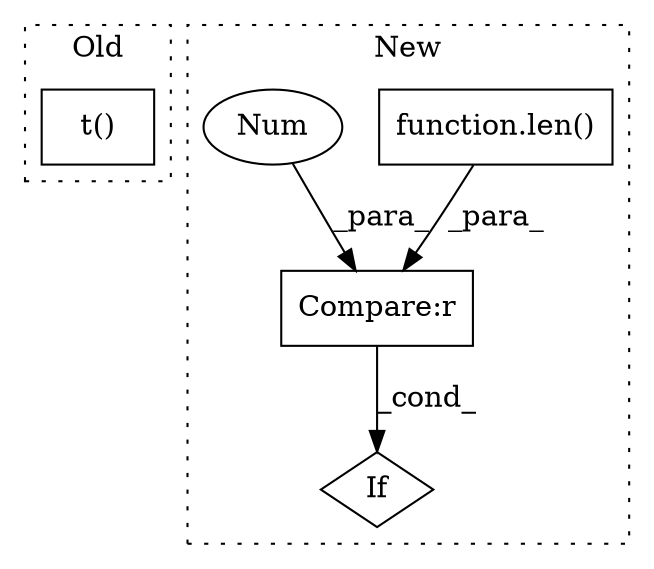 digraph G {
subgraph cluster0 {
1 [label="t()" a="75" s="14639" l="21" shape="box"];
label = "Old";
style="dotted";
}
subgraph cluster1 {
2 [label="function.len()" a="75" s="14884,14900" l="4,1" shape="box"];
3 [label="If" a="96" s="14881" l="3" shape="diamond"];
4 [label="Compare:r" a="40" s="14884" l="21" shape="box"];
5 [label="Num" a="76" s="14904" l="1" shape="ellipse"];
label = "New";
style="dotted";
}
2 -> 4 [label="_para_"];
4 -> 3 [label="_cond_"];
5 -> 4 [label="_para_"];
}